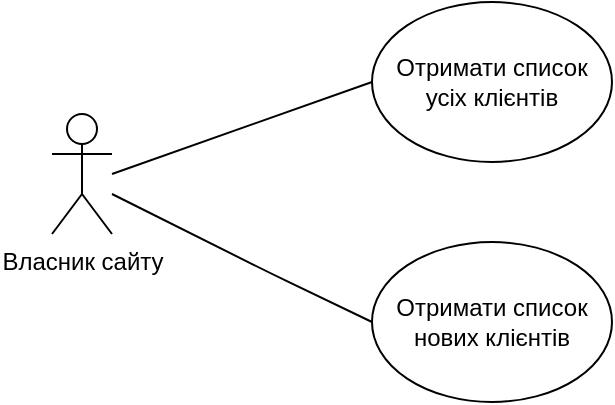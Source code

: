<mxfile version="14.4.8" type="device"><diagram id="1h-iVRVzJCbjw0sBVgaR" name="Page-1"><mxGraphModel dx="1422" dy="737" grid="1" gridSize="10" guides="1" tooltips="1" connect="1" arrows="1" fold="1" page="1" pageScale="1" pageWidth="1169" pageHeight="827" math="0" shadow="0"><root><mxCell id="0"/><mxCell id="1" parent="0"/><mxCell id="4KRgael-omtqKAj2sfj4-2" value="Власник сайту" style="shape=umlActor;verticalLabelPosition=bottom;verticalAlign=top;html=1;outlineConnect=0;" vertex="1" parent="1"><mxGeometry x="170" y="280" width="30" height="60" as="geometry"/></mxCell><mxCell id="4KRgael-omtqKAj2sfj4-3" value="Отримати список нових клієнтів" style="ellipse;whiteSpace=wrap;html=1;" vertex="1" parent="1"><mxGeometry x="330" y="344" width="120" height="80" as="geometry"/></mxCell><mxCell id="4KRgael-omtqKAj2sfj4-4" value="Отримати список усіх клієнтів" style="ellipse;whiteSpace=wrap;html=1;" vertex="1" parent="1"><mxGeometry x="330" y="224" width="120" height="80" as="geometry"/></mxCell><mxCell id="4KRgael-omtqKAj2sfj4-5" value="" style="endArrow=none;html=1;entryX=0;entryY=0.5;entryDx=0;entryDy=0;" edge="1" parent="1" target="4KRgael-omtqKAj2sfj4-4"><mxGeometry width="50" height="50" relative="1" as="geometry"><mxPoint x="200" y="310" as="sourcePoint"/><mxPoint x="250" y="260" as="targetPoint"/></mxGeometry></mxCell><mxCell id="4KRgael-omtqKAj2sfj4-6" value="" style="endArrow=none;html=1;entryX=0;entryY=0.5;entryDx=0;entryDy=0;" edge="1" parent="1" target="4KRgael-omtqKAj2sfj4-3"><mxGeometry width="50" height="50" relative="1" as="geometry"><mxPoint x="200" y="320" as="sourcePoint"/><mxPoint x="340" y="270" as="targetPoint"/><Array as="points"><mxPoint x="280" y="360"/></Array></mxGeometry></mxCell></root></mxGraphModel></diagram></mxfile>